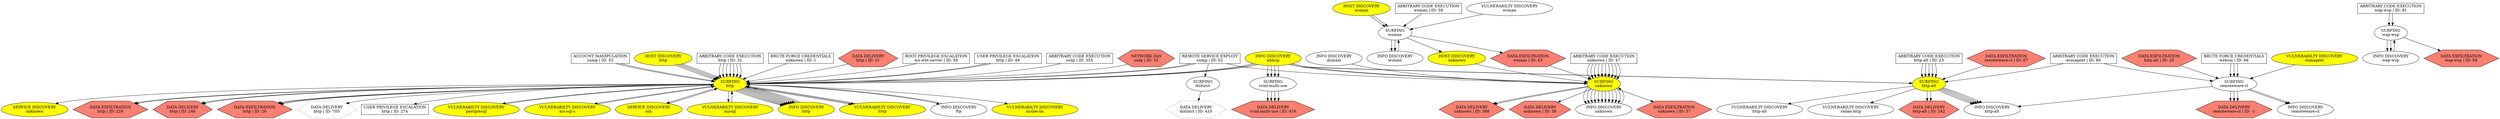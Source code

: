 digraph "" {
	"SURFING
http"	[fillcolor=yellow,
		shape=oval,
		style=filled,
		tooltip="\"ET WEB_SERVER WEB-PHP phpinfo access\""];
	"VULNERABILTY DISCOVERY
postgresql"	[fillcolor=yellow,
		shape=oval,
		style=filled,
		tooltip="\"ET POLICY Suspicious inbound to PostgreSQL port 5432\""];
	"SURFING
http" -> "VULNERABILTY DISCOVERY
postgresql"	[key=0,
		data="{'color': 'darkgreen', 'label': '<font color=\"darkgreen\"> start_next: 04/11/17, 13:44:40<br/>gap: 392sec<br/>end_prev: 04/11/17, \
13:38:08</font><br/><font color=\"darkgreen\"><b>Attacker: 10.0.254.31</b></font>'}"];
	"VULNERABILTY DISCOVERY
ms-sql-s"	[fillcolor=yellow,
		shape=oval,
		style=filled,
		tooltip="\"ET POLICY Suspicious inbound to MSSQL port 1433
ET POLICY Suspicious inbound to mySQL port 3306
ET POLICY Suspicious inbound to \
Oracle SQL port 1521
ET POLICY Suspicious inbound to mSQL port 4333\""];
	"SURFING
http" -> "VULNERABILTY DISCOVERY
ms-sql-s"	[key=0,
		data="{'color': 'purple', 'fontcolor': '\"tomato\"', 'label': '<font color=\"purple\"> start_next: 04/11/17, 13:32:02<br/>gap: -3sec<br/>end_\
prev: 04/11/17, 13:32:05</font><br/><font color=\"purple\"><b>Attacker: 10.0.254.30</b></font>'}"];
	"SERVICE DISCOVERY
ssh"	[fillcolor=yellow,
		shape=oval,
		style=filled,
		tooltip="\"ET SCAN Potential SSH Scan
ET SCAN Potential VNC Scan 5900-5920\""];
	"SURFING
http" -> "SERVICE DISCOVERY
ssh"	[key=0,
		data="{'color': 'blue', 'fontcolor': '\"blue\"', 'label': '\"start_next: 04/11/17, 17:59:27\ngap: 5257sec\nend_prev: 04/11/17, 16:31:49\"'}"];
	"VULNERABILTY DISCOVERY
mysql"	[fillcolor=yellow,
		shape=oval,
		style=filled,
		tooltip="\"ET POLICY Suspicious inbound to MSSQL port 1433
ET POLICY Suspicious inbound to mySQL port 3306
ET POLICY Suspicious inbound to \
Oracle SQL port 1521
ET POLICY Suspicious inbound to PostgreSQL port 5432\""];
	"SURFING
http" -> "VULNERABILTY DISCOVERY
mysql"	[key=0,
		data="{'color': 'purple', 'label': '<font color=\"purple\"> start_next: 04/11/17, 20:08:40<br/>gap: 15318sec<br/>end_prev: 04/11/17, 15:\
53:22</font><br/><font color=\"purple\"><b>Attacker: 10.0.254.30</b></font>'}"];
	"INFO DISCOVERY
http"	[fillcolor=yellow,
		shape=oval,
		style=filled,
		tooltip="\"GPL WEB_SERVER mod_gzip_status access\""];
	"SURFING
http" -> "INFO DISCOVERY
http"	[key=0,
		data="{'color': 'blue', 'fontcolor': '\"blue\"', 'label': '\"start_next: 04/11/17, 22:19:00\ngap: -5sec\nend_prev: 04/11/17, 22:19:05\"'}"];
	"SURFING
http" -> "INFO DISCOVERY
http"	[key=1,
		data="{'color': 'purple', 'fontcolor': '\"purple\"', 'label': '\"start_next: 04/11/17, 13:31:59\ngap: -5sec\nend_prev: 04/11/17, 13:32:04\"'}"];
	"SURFING
http" -> "INFO DISCOVERY
http"	[key=2,
		data="{'color': 'purple', 'fontcolor': '\"purple\"', 'label': '\"start_next: 04/11/17, 15:49:54\ngap: -5sec\nend_prev: 04/11/17, 15:50:00\"'}"];
	"SURFING
http" -> "INFO DISCOVERY
http"	[key=3,
		data="{'color': 'purple', 'fontcolor': '\"purple\"', 'label': '\"start_next: 04/11/17, 18:10:08\ngap: -1sec\nend_prev: 04/11/17, 18:10:09\"'}"];
	"SURFING
http" -> "INFO DISCOVERY
http"	[key=4,
		data="{'color': 'purple', 'fontcolor': '\"purple\"', 'label': '\"start_next: 04/11/17, 13:22:53\ngap: -184sec\nend_prev: 04/11/17, 13:25:\
57\"'}"];
	"SURFING
http" -> "INFO DISCOVERY
http"	[key=5,
		data="{'color': 'brown', 'fontcolor': '\"brown\"', 'label': '\"start_next: 04/11/17, 14:16:09\ngap: -5sec\nend_prev: 04/11/17, 14:16:14\"'}"];
	"SURFING
http" -> "INFO DISCOVERY
http"	[key=6,
		data="{'color': 'brown', 'fontcolor': '\"brown\"', 'label': '\"start_next: 04/11/17, 14:17:32\ngap: -85sec\nend_prev: 04/11/17, 14:18:57\"'}"];
	"SURFING
http" -> "INFO DISCOVERY
http"	[key=7,
		data="{'color': 'tomato', 'label': '<font color=\"tomato\"> start_next: 04/11/17, 16:07:26<br/>gap: -5sec<br/>end_prev: 04/11/17, 16:07:\
31</font><br/><font color=\"tomato\"><b>Attacker: 10.0.254.33</b></font>'}"];
	"VULNERABILTY DISCOVERY
http"	[fillcolor=yellow,
		shape=oval,
		style=filled,
		tooltip="\"ET SCAN Nikto Web App Scan in Progress\""];
	"SURFING
http" -> "VULNERABILTY DISCOVERY
http"	[key=0,
		data="{'color': 'darkgreen', 'fontcolor': '\"darkgreen\"', 'label': '\"start_next: 04/11/17, 19:27:12\ngap: 363sec\nend_prev: 04/11/17, 19:\
21:09\"'}"];
	"SURFING
http" -> "VULNERABILTY DISCOVERY
http"	[key=1,
		data="{'color': 'tomato', 'fontcolor': '\"tomato\"', 'label': '\"start_next: 04/11/17, 13:42:36\ngap: -262sec\nend_prev: 04/11/17, 13:46:\
58\"'}"];
	"INFO DISCOVERY
ftp"	[shape=oval,
		tooltip="\"GPL FTP CWD Root directory transversal attempt
GPL FTP PORT bounce attempt
GPL FTP CWD ~ attempt
GPL FTP CWD ~root attempt
GPL \
FTP SITE EXEC attempt
GPL FTP CWD .... attempt
GPL FTP LIST directory traversal attempt
GPL RPC xdmcp info query
GPL FTP CWD ...
\
GPL FTP .forward\""];
	"SURFING
http" -> "INFO DISCOVERY
ftp"	[key=0,
		data="{'color': 'turquoise', 'fontcolor': '\"turquoise\"', 'label': '\"start_next: 04/11/17, 17:10:17\ngap: 147sec\nend_prev: 04/11/17, 17:\
07:49\"'}"];
	"VULNERABILTY DISCOVERY
ncube-lm"	[fillcolor=yellow,
		shape=oval,
		style=filled,
		tooltip="\"ET POLICY Suspicious inbound to mySQL port 3306
ET POLICY Suspicious inbound to mSQL port 4333
ET POLICY Suspicious inbound to \
MSSQL port 1433
ET POLICY Suspicious inbound to Oracle SQL port 1521
ET SCAN Nessus User Agent
ET POLICY Suspicious inbound to PostgreSQL \
port 5432\""];
	"SURFING
http" -> "VULNERABILTY DISCOVERY
ncube-lm"	[key=0,
		data="{'color': 'purple', 'fontcolor': '\"purple\"', 'label': '\"start_next: 04/11/17, 17:32:40\ngap: 5963sec\nend_prev: 04/11/17, 15:53:\
16\"'}"];
	"SERVICE DISCOVERY
unknown"	[fillcolor=yellow,
		shape=oval,
		style=filled,
		tooltip="\"ET SCAN Potential VNC Scan 5800-5820\""];
	"SURFING
http" -> "SERVICE DISCOVERY
unknown"	[key=0,
		data="{'color': 'blue', 'fontcolor': '\"blue\"', 'label': '\"start_next: 04/11/17, 14:48:03\ngap: -389sec\nend_prev: 04/11/17, 14:54:32\"'}"];
	"DATA EXFILTRATION
http | ID: 228"	[fillcolor=salmon,
		shape=hexagon,
		style=filled,
		tooltip="\"ET WEB_SPECIFIC_APPS PHP-CGI query string parameter vulnerability\""];
	"SURFING
http" -> "DATA EXFILTRATION
http | ID: 228"	[key=0,
		data="{'color': 'blue', 'fontcolor': '\"blue\"', 'label': '\"start_next: 04/11/17, 19:00:40\ngap: 5sec\nend_prev: 04/11/17, 19:00:35\"'}"];
	"SURFING
http" -> "DATA EXFILTRATION
http | ID: 228"	[key=1,
		data="{'color': 'blue', 'fontcolor': '\"blue\"', 'label': '\"start_next: 04/11/17, 16:31:43\ngap: 5sec\nend_prev: 04/11/17, 16:31:39\"'}"];
	"DATA DELIVERY
http | ID: 246"	[fillcolor=salmon,
		shape=hexagon,
		style=filled,
		tooltip="\"GPL WEB_SERVER perl post attempt\""];
	"SURFING
http" -> "DATA DELIVERY
http | ID: 246"	[key=0,
		data="{'color': 'blue', 'fontcolor': '\"blue\"', 'label': '\"start_next: 04/11/17, 18:02:59\ngap: 1sec\nend_prev: 04/11/17, 18:02:57\"'}"];
	"SURFING
http" -> "DATA DELIVERY
http | ID: 246"	[key=1,
		data="{'color': 'blue', 'fontcolor': '\"blue\"', 'label': '\"start_next: 04/11/17, 16:33:39\ngap: 0sec\nend_prev: 04/11/17, 16:33:38\"'}"];
	"DATA EXFILTRATION
http | ID: 26"	[fillcolor=salmon,
		shape=hexagon,
		style=filled,
		tooltip="\"ET WEB_SPECIFIC_APPS PHP-CGI query string parameter vulnerability\""];
	"SURFING
http" -> "DATA EXFILTRATION
http | ID: 26"	[key=0,
		data="{'color': 'purple', 'fontcolor': '\"purple\"', 'label': '\"start_next: 04/11/17, 15:49:56\ngap: -5sec\nend_prev: 04/11/17, 15:50:01\"'}"];
	"SURFING
http" -> "DATA EXFILTRATION
http | ID: 26"	[key=1,
		data="{'color': 'tomato', 'fontcolor': '\"tomato\"', 'label': '\"start_next: 04/11/17, 16:07:27\ngap: -4sec\nend_prev: 04/11/17, 16:07:31\"'}"];
	"SURFING
http" -> "DATA EXFILTRATION
http | ID: 26"	[key=2,
		data="{'color': 'turquoise', 'fontcolor': '\"turquoise\"', 'label': '\"start_next: 04/11/17, 12:56:12\ngap: 0sec\nend_prev: 04/11/17, 12:\
56:12\"'}"];
	"DATA DELIVERY
http | ID: 705"	[fillcolor=salmon,
		shape=hexagon,
		style=dotted,
		tooltip="\"ET WEB_SERVER PHP tags in HTTP POST
ET WEB_SERVER PHP Possible php Remote File Inclusion Attempt
ET WEB_SERVER PHP Possible https \
Local File Inclusion Attempt
GPL WEB_SERVER perl post attempt\""];
	"SURFING
http" -> "DATA DELIVERY
http | ID: 705"	[key=0,
		data="{'color': 'blue', 'fontcolor': '\"blue\"', 'label': '\"start_next: 04/11/17, 18:04:49\ngap: 1sec\nend_prev: 04/11/17, 18:04:48\"'}"];
	"USER PRIVILEGE ESCALATION
http | ID: 274"	[shape=box,
		tooltip="\"ET POLICY Outgoing Basic Auth Base64 HTTP Password detected unencrypted
ET POLICY Incoming Basic Auth Base64 HTTP Password detected \
unencrypted\""];
	"SURFING
http" -> "USER PRIVILEGE ESCALATION
http | ID: 274"	[key=0,
		data="{'color': 'darkgreen', 'fontcolor': '\"darkgreen\"', 'label': '\"start_next: 04/11/17, 22:10:23\ngap: -52sec\nend_prev: 04/11/17, 22:\
11:15\"'}"];
	"SURFING
wsman"	[shape=oval,
		tooltip="\"ET WEB_SERVER WEB-PHP phpinfo access\""];
	"INFO DISCOVERY
wsman"	[shape=oval,
		tooltip="\"GPL WEB_SERVER globals.pl access\""];
	"SURFING
wsman" -> "INFO DISCOVERY
wsman"	[key=0,
		data="{'color': 'purple', 'fontcolor': '\"purple\"', 'label': '\"start_next: 04/11/17, 14:07:10\ngap: -9sec\nend_prev: 04/11/17, 14:07:20\"'}"];
	"SURFING
wsman" -> "INFO DISCOVERY
wsman"	[key=1,
		data="{'color': 'purple', 'fontcolor': '\"purple\"', 'label': '\"start_next: 04/11/17, 17:57:47\ngap: -9sec\nend_prev: 04/11/17, 17:57:56\"'}"];
	"HOST DISCOVERY
unknown"	[fillcolor=yellow,
		shape=oval,
		style=filled,
		tooltip="\"ET SCAN Possible Nmap User-Agent Observed
ET SCAN Nmap Scripting Engine User-Agent Detected (Nmap Scripting Engine)\""];
	"SURFING
wsman" -> "HOST DISCOVERY
unknown"	[key=0,
		data="{'color': 'blue', 'fontcolor': '\"blue\"', 'label': '\"start_next: 04/11/17, 16:52:22\ngap: 920sec\nend_prev: 04/11/17, 16:37:02\"'}"];
	"DATA EXFILTRATION
wsman | ID: 63"	[fillcolor=salmon,
		shape=hexagon,
		style=filled,
		tooltip="\"ET WEB_SPECIFIC_APPS PHP-CGI query string parameter vulnerability\""];
	"SURFING
wsman" -> "DATA EXFILTRATION
wsman | ID: 63"	[key=0,
		data="{'color': 'purple', 'fontcolor': '\"purple\"', 'label': '\"start_next: 04/11/17, 14:07:15\ngap: -9sec\nend_prev: 04/11/17, 14:07:24\"'}"];
	"SURFING
unknown"	[fillcolor=yellow,
		shape=oval,
		style=filled,
		tooltip="\"ET WEB_SERVER WEB-PHP phpinfo access\""];
	"INFO DISCOVERY
unknown"	[shape=oval,
		tooltip="\"GPL WEB_SERVER globals.pl access
GPL WEB_SERVER mod_gzip_status access\""];
	"SURFING
unknown" -> "INFO DISCOVERY
unknown"	[key=0,
		data="{'color': 'blue', 'fontcolor': '\"blue\"', 'label': '\"start_next: 04/11/17, 15:48:50\ngap: -6sec\nend_prev: 04/11/17, 15:48:56\"'}"];
	"SURFING
unknown" -> "INFO DISCOVERY
unknown"	[key=1,
		data="{'color': 'purple', 'fontcolor': '\"purple\"', 'label': '\"start_next: 04/11/17, 13:35:59\ngap: -6sec\nend_prev: 04/11/17, 13:36:05\"'}"];
	"SURFING
unknown" -> "INFO DISCOVERY
unknown"	[key=2,
		data="{'color': 'purple', 'fontcolor': '\"purple\"', 'label': '\"start_next: 04/11/17, 15:57:25\ngap: -6sec\nend_prev: 04/11/17, 15:57:30\"'}"];
	"SURFING
unknown" -> "INFO DISCOVERY
unknown"	[key=3,
		data="{'color': 'purple', 'fontcolor': '\"purple\"', 'label': '\"start_next: 04/11/17, 18:14:43\ngap: -5sec\nend_prev: 04/11/17, 18:14:48\"'}"];
	"SURFING
unknown" -> "INFO DISCOVERY
unknown"	[key=4,
		data="{'color': 'purple', 'fontcolor': '\"purple\"', 'label': '\"start_next: 04/11/17, 20:49:07\ngap: -6sec\nend_prev: 04/11/17, 20:49:12\"'}"];
	"SURFING
unknown" -> "INFO DISCOVERY
unknown"	[key=5,
		data="{'color': 'purple', 'fontcolor': '\"purple\"', 'label': '\"start_next: 04/11/17, 20:41:53\ngap: -6sec\nend_prev: 04/11/17, 20:41:58\"'}"];
	"SURFING
unknown" -> "INFO DISCOVERY
unknown"	[key=6,
		data="{'color': 'brown', 'fontcolor': '\"brown\"', 'label': '\"start_next: 04/11/17, 14:18:06\ngap: -5sec\nend_prev: 04/11/17, 14:18:11\"'}"];
	"SURFING
unknown" -> "INFO DISCOVERY
unknown"	[key=7,
		data="{'color': 'brown', 'label': '<font color=\"brown\"> start_next: 04/11/17, 17:47:20<br/>gap: -5sec<br/>end_prev: 04/11/17, 17:47:25</\
font><br/><font color=\"brown\"><b>Attacker: 10.0.254.30</b></font>'}"];
	"SURFING
unknown" -> "INFO DISCOVERY
unknown"	[key=8,
		data="{'color': 'brown', 'fontcolor': '\"brown\"', 'label': '\"start_next: 04/11/17, 14:26:37\ngap: -5sec\nend_prev: 04/11/17, 14:26:43\"'}"];
	"SURFING
unknown" -> "INFO DISCOVERY
unknown"	[key=9,
		data="{'color': 'brown', 'fontcolor': '\"brown\"', 'label': '\"start_next: 04/11/17, 14:53:43\ngap: -5sec\nend_prev: 04/11/17, 14:53:48\"'}"];
	"SURFING
unknown" -> "INFO DISCOVERY
unknown"	[key=10,
		data="{'color': 'tomato', 'fontcolor': '\"tomato\"', 'label': '\"start_next: 04/11/17, 17:01:49\ngap: -5sec\nend_prev: 04/11/17, 17:01:54\"'}"];
	"DATA EXFILTRATION
unknown | ID: 57"	[fillcolor=salmon,
		shape=hexagon,
		style=filled,
		tooltip="\"ET WEB_SPECIFIC_APPS PHP-CGI query string parameter vulnerability\""];
	"SURFING
unknown" -> "DATA EXFILTRATION
unknown | ID: 57"	[key=0,
		data="{'color': 'purple', 'fontcolor': '\"purple\"', 'label': '\"start_next: 04/11/17, 14:15:53\ngap: -8sec\nend_prev: 04/11/17, 14:16:01\"'}"];
	"DATA DELIVERY
unknown | ID: 388"	[fillcolor=salmon,
		shape=hexagon,
		style=filled,
		tooltip="\"ET WEB_SERVER PHP Possible php Remote File Inclusion Attempt
ET WEB_SERVER PHP tags in HTTP POST
GPL WEB_SERVER perl post attempt\""];
	"SURFING
unknown" -> "DATA DELIVERY
unknown | ID: 388"	[key=0,
		data="{'color': 'blue', 'fontcolor': '\"blue\"', 'label': '\"start_next: 04/11/17, 18:04:53\ngap: 1sec\nend_prev: 04/11/17, 18:04:51\"'}"];
	"SURFING
unknown" -> "DATA DELIVERY
unknown | ID: 388"	[key=1,
		data="{'color': 'blue', 'fontcolor': '\"blue\"', 'label': '\"start_next: 04/11/17, 19:00:33\ngap: 1sec\nend_prev: 04/11/17, 19:00:32\"'}"];
	"DATA DELIVERY
unknown | ID: 56"	[fillcolor=salmon,
		shape=hexagon,
		style=filled,
		tooltip="\"ET WEB_SERVER PHP Possible php Remote File Inclusion Attempt
ET WEB_SERVER PHP tags in HTTP POST
GPL WEB_SERVER perl post attempt\""];
	"SURFING
unknown" -> "DATA DELIVERY
unknown | ID: 56"	[key=0,
		data="{'color': 'blue', 'fontcolor': '\"blue\"', 'label': '\"start_next: 04/11/17, 14:10:09\ngap: 1sec\nend_prev: 04/11/17, 14:10:08\"'}"];
	"SURFING
http-alt"	[fillcolor=yellow,
		shape=oval,
		style=filled,
		tooltip="\"ET WEB_SERVER WEB-PHP phpinfo access\""];
	"INFO DISCOVERY
http-alt"	[shape=oval,
		tooltip="\"GPL WEB_SERVER globals.pl access\""];
	"SURFING
http-alt" -> "INFO DISCOVERY
http-alt"	[key=0,
		data="{'color': 'maroon', 'fontcolor': '\"maroon\"', 'label': '\"start_next: 04/11/17, 18:02:31\ngap: -258sec\nend_prev: 04/11/17, 18:06:\
49\"'}"];
	"SURFING
http-alt" -> "INFO DISCOVERY
http-alt"	[key=1,
		data="{'color': 'blue', 'fontcolor': '\"blue\"', 'label': '\"start_next: 04/11/17, 20:16:10\ngap: -272sec\nend_prev: 04/11/17, 20:20:42\"'}"];
	"SURFING
http-alt" -> "INFO DISCOVERY
http-alt"	[key=2,
		data="{'color': 'brown', 'fontcolor': '\"brown\"', 'label': '\"start_next: 04/11/17, 14:18:36\ngap: -5sec\nend_prev: 04/11/17, 14:18:41\"'}"];
	"SURFING
http-alt" -> "INFO DISCOVERY
http-alt"	[key=3,
		data="{'color': 'brown', 'fontcolor': '\"brown\"', 'label': '\"start_next: 04/11/17, 14:08:05\ngap: -5sec\nend_prev: 04/11/17, 14:08:10\"'}"];
	"SURFING
http-alt" -> "INFO DISCOVERY
http-alt"	[key=4,
		data="{'color': 'tomato', 'fontcolor': '\"tomato\"', 'label': '\"start_next: 04/11/17, 16:11:48\ngap: -5sec\nend_prev: 04/11/17, 16:11:53\"'}"];
	"VULNERABILTY DISCOVERY
http-alt"	[shape=oval,
		tooltip="\"ET SCAN Nikto Web App Scan in Progress\""];
	"SURFING
http-alt" -> "VULNERABILTY DISCOVERY
http-alt"	[key=0,
		data="{'color': 'maroon', 'label': '<font color=\"maroon\"> start_next: 04/11/17, 18:02:27<br/>gap: 6908sec<br/>end_prev: 04/11/17, 16:07:\
19</font><br/><font color=\"maroon\"><b>Attacker: 10.0.254.30</b></font>'}"];
	"VULNERABILTY DISCOVERY
radan-http"	[shape=oval,
		tooltip="\"ET SCAN Nikto Web App Scan in Progress\""];
	"SURFING
http-alt" -> "VULNERABILTY DISCOVERY
radan-http"	[key=0,
		data="{'color': 'purple', 'fontcolor': '\"purple\"', 'label': '\"start_next: 04/11/17, 14:08:04\ngap: -18sec\nend_prev: 04/11/17, 14:08:21\"'}"];
	"DATA DELIVERY
http-alt | ID: 242"	[fillcolor=salmon,
		shape=hexagon,
		style=filled,
		tooltip="\"ET WEB_SERVER PHP Possible php Remote File Inclusion Attempt
ET WEB_SERVER PHP tags in HTTP POST
GPL WEB_SERVER perl post attempt\""];
	"SURFING
http-alt" -> "DATA DELIVERY
http-alt | ID: 242"	[key=0,
		data="{'color': 'blue', 'fontcolor': '\"blue\"', 'label': '\"start_next: 04/11/17, 14:10:40\ngap: 1sec\nend_prev: 04/11/17, 14:10:39\"'}"];
	"SURFING
http-alt" -> "DATA DELIVERY
http-alt | ID: 242"	[key=1,
		data="{'color': 'blue', 'fontcolor': '\"blue\"', 'label': '\"start_next: 04/11/17, 19:00:16\ngap: 0sec\nend_prev: 04/11/17, 19:00:15\"'}"];
	"SURFING
vrml-multi-use"	[shape=oval,
		tooltip="\"ET WEB_SERVER WEB-PHP phpinfo access\""];
	"DATA DELIVERY
vrml-multi-use | ID: 416"	[fillcolor=salmon,
		shape=hexagon,
		style=filled,
		tooltip="\"ET WEB_SERVER PHP Possible php Remote File Inclusion Attempt
ET WEB_SERVER PHP tags in HTTP POST
GPL WEB_SERVER perl post attempt\""];
	"SURFING
vrml-multi-use" -> "DATA DELIVERY
vrml-multi-use | ID: 416"	[key=0,
		data="{'color': 'blue', 'fontcolor': '\"blue\"', 'label': '\"start_next: 04/11/17, 14:11:33\ngap: 1sec\nend_prev: 04/11/17, 14:11:32\"'}"];
	"SURFING
vrml-multi-use" -> "DATA DELIVERY
vrml-multi-use | ID: 416"	[key=1,
		data="{'color': 'blue', 'fontcolor': '\"blue\"', 'label': '\"start_next: 04/11/17, 16:34:46\ngap: 3sec\nend_prev: 04/11/17, 16:34:43\"'}"];
	"SURFING
vrml-multi-use" -> "DATA DELIVERY
vrml-multi-use | ID: 416"	[key=2,
		data="{'color': 'blue', 'fontcolor': '\"blue\"', 'label': '\"start_next: 04/11/17, 18:07:08\ngap: 1sec\nend_prev: 04/11/17, 18:07:07\"'}"];
	"SURFING
vrml-multi-use" -> "DATA DELIVERY
vrml-multi-use | ID: 416"	[key=3,
		data="{'color': 'blue', 'fontcolor': '\"blue\"', 'label': '\"start_next: 04/11/17, 19:01:20\ngap: 1sec\nend_prev: 04/11/17, 19:01:18\"'}"];
	"SURFING
distinct"	[shape=oval,
		tooltip="\"ET WEB_SERVER WEB-PHP phpinfo access\""];
	"DATA DELIVERY
distinct | ID: 410"	[fillcolor=salmon,
		shape=hexagon,
		style=dotted,
		tooltip="\"ET WEB_SERVER PHP Possible php Remote File Inclusion Attempt
ET WEB_SERVER PHP tags in HTTP POST
GPL WEB_SERVER perl post attempt\""];
	"SURFING
distinct" -> "DATA DELIVERY
distinct | ID: 410"	[key=0,
		data="{'color': 'blue', 'fontcolor': '\"blue\"', 'label': '\"start_next: 04/11/17, 16:33:26\ngap: 2sec\nend_prev: 04/11/17, 16:33:24\"'}"];
	"SURFING
wap-wsp"	[shape=oval,
		tooltip="\"ET WEB_SERVER WEB-PHP phpinfo access\""];
	"INFO DISCOVERY
wap-wsp"	[shape=oval,
		tooltip="\"GPL WEB_SERVER globals.pl access\""];
	"SURFING
wap-wsp" -> "INFO DISCOVERY
wap-wsp"	[key=0,
		data="{'color': 'purple', 'fontcolor': '\"purple\"', 'label': '\"start_next: 04/11/17, 17:47:27\ngap: -1sec\nend_prev: 04/11/17, 17:47:29\"'}"];
	"SURFING
wap-wsp" -> "INFO DISCOVERY
wap-wsp"	[key=1,
		data="{'color': 'purple', 'fontcolor': '\"purple\"', 'label': '\"start_next: 04/11/17, 20:48:47\ngap: -1sec\nend_prev: 04/11/17, 20:48:48\"'}"];
	"DATA EXFILTRATION
wap-wsp | ID: 68"	[fillcolor=salmon,
		shape=hexagon,
		style=filled,
		tooltip="\"ET WEB_SPECIFIC_APPS PHP-CGI query string parameter vulnerability\""];
	"SURFING
wap-wsp" -> "DATA EXFILTRATION
wap-wsp | ID: 68"	[key=0,
		data="{'color': 'purple', 'fontcolor': '\"purple\"', 'label': '\"start_next: 04/11/17, 14:07:51\ngap: 0sec\nend_prev: 04/11/17, 14:07:51\"'}"];
	"SURFING
remoteware-cl"	[shape=oval,
		tooltip="\"ET WEB_SERVER WEB-PHP phpinfo access\""];
	"SURFING
remoteware-cl" -> "INFO DISCOVERY
http-alt"	[key=0,
		data="{'color': 'purple', 'fontcolor': '\"purple\"', 'label': '\"start_next: 04/11/17, 16:48:32\ngap: -171sec\nend_prev: 04/11/17, 16:51:\
24\"'}"];
	"DATA DELIVERY
remoteware-cl | ID: -1"	[fillcolor=salmon,
		shape=hexagon,
		style=filled,
		tooltip="\"ET WEB_SERVER PHP Possible php Remote File Inclusion Attempt
ET WEB_SERVER PHP tags in HTTP POST
GPL WEB_SERVER perl post attempt\""];
	"SURFING
remoteware-cl" -> "DATA DELIVERY
remoteware-cl | ID: -1"	[key=0,
		data="{'color': 'blue', 'fontcolor': '\"blue\"', 'label': '\"start_next: 04/11/17, 14:14:48\ngap: 7sec\nend_prev: 04/11/17, 14:14:41\"'}"];
	"SURFING
remoteware-cl" -> "DATA DELIVERY
remoteware-cl | ID: -1"	[key=1,
		data="{'color': 'blue', 'fontcolor': '\"blue\"', 'label': '\"start_next: 04/11/17, 16:43:31\ngap: 7sec\nend_prev: 04/11/17, 16:43:24\"'}"];
	"SURFING
remoteware-cl" -> "DATA DELIVERY
remoteware-cl | ID: -1"	[key=2,
		data="{'color': 'blue', 'fontcolor': '\"blue\"', 'label': '\"start_next: 04/11/17, 18:14:36\ngap: 7sec\nend_prev: 04/11/17, 18:14:29\"'}"];
	"INFO DISCOVERY
remoteware-cl"	[shape=oval,
		tooltip="\"GPL WEB_SERVER globals.pl access
GPL WEB_SERVER mod_gzip_status access\""];
	"SURFING
remoteware-cl" -> "INFO DISCOVERY
remoteware-cl"	[key=0,
		data="{'color': 'purple', 'fontcolor': '\"purple\"', 'label': '\"start_next: 04/11/17, 17:47:53\ngap: -26sec\nend_prev: 04/11/17, 17:48:19\"'}"];
	"SURFING
remoteware-cl" -> "INFO DISCOVERY
remoteware-cl"	[key=1,
		data="{'color': 'purple', 'fontcolor': '\"purple\"', 'label': '\"start_next: 04/11/17, 20:48:18\ngap: -48sec\nend_prev: 04/11/17, 20:49:07\"'}"];
	"VULNERABILTY DISCOVERY
postgresql" -> "SURFING
http"	[key=0,
		data="{'color': 'purple', 'fontcolor': '\"purple\"', 'label': '\"start_next: 04/11/17, 15:53:13\ngap: 1sec\nend_prev: 04/11/17, 15:53:12\"'}"];
	"VULNERABILTY DISCOVERY
ms-sql-s" -> "SURFING
http"	[key=0,
		data="{'color': 'darkgreen', 'fontcolor': '\"darkgreen\"', 'label': '\"start_next: 04/11/17, 19:21:03\ngap: 3629sec\nend_prev: 04/11/17, \
18:20:34\"'}"];
	"INFO DISCOVERY
xdmcp"	[fillcolor=yellow,
		shape=oval,
		style=filled,
		tooltip="\"GPL RPC xdmcp info query\""];
	"INFO DISCOVERY
xdmcp" -> "SURFING
http"	[key=0,
		data="{'color': 'blue', 'label': '<font color=\"blue\"> start_next: 04/11/17, 16:31:49<br/>gap: 2sec<br/>end_prev: 04/11/17, 16:31:48</font><\
br/><font color=\"blue\"><b>Attacker: 10.0.254.31</b></font>'}"];
	"INFO DISCOVERY
xdmcp" -> "SURFING
http"	[key=1,
		data="{'color': 'blue', 'fontcolor': '\"blue\"', 'label': '\"start_next: 04/11/17, 18:02:57\ngap: 4sec\nend_prev: 04/11/17, 18:02:53\"'}"];
	"INFO DISCOVERY
xdmcp" -> "SURFING
http"	[key=2,
		data="{'color': 'blue', 'fontcolor': '\"blue\"', 'label': '\"start_next: 04/11/17, 19:00:35\ngap: 1sec\nend_prev: 04/11/17, 19:00:33\"'}"];
	"INFO DISCOVERY
xdmcp" -> "SURFING
unknown"	[key=0,
		data="{'color': 'blue', 'label': '<font color=\"blue\"> start_next: 04/11/17, 14:10:08<br/>gap: 1sec<br/>end_prev: 04/11/17, 14:10:07</font><\
br/><font color=\"blue\"><b>Attacker: 10.0.254.31</b></font>'}"];
	"INFO DISCOVERY
xdmcp" -> "SURFING
unknown"	[key=1,
		data="{'color': 'blue', 'fontcolor': '\"blue\"', 'label': '\"start_next: 04/11/17, 19:00:32\ngap: 54sec\nend_prev: 04/11/17, 18:59:38\"'}"];
	"INFO DISCOVERY
xdmcp" -> "SURFING
http-alt"	[key=0,
		data="{'color': 'blue', 'fontcolor': '\"blue\"', 'label': '\"start_next: 04/11/17, 14:10:39\ngap: 2sec\nend_prev: 04/11/17, 14:10:38\"'}"];
	"INFO DISCOVERY
xdmcp" -> "SURFING
http-alt"	[key=1,
		data="{'color': 'blue', 'fontcolor': '\"blue\"', 'label': '\"start_next: 04/11/17, 19:00:15\ngap: 2sec\nend_prev: 04/11/17, 19:00:13\"'}"];
	"INFO DISCOVERY
xdmcp" -> "SURFING
vrml-multi-use"	[key=0,
		data="{'color': 'blue', 'fontcolor': '\"blue\"', 'label': '<font color=\"blue\"> start_next: 04/11/17, 14:11:32<br/>gap: 2sec<br/>end_prev: \
04/11/17, 14:11:30</font><br/><font color=\"blue\"><b>Attacker: 10.0.254.31</b></font>'}"];
	"INFO DISCOVERY
xdmcp" -> "SURFING
vrml-multi-use"	[key=1,
		data="{'color': 'blue', 'fontcolor': '\"blue\"', 'label': '\"start_next: 04/11/17, 16:34:42\ngap: 2sec\nend_prev: 04/11/17, 16:34:40\"'}"];
	"INFO DISCOVERY
xdmcp" -> "SURFING
vrml-multi-use"	[key=2,
		data="{'color': 'blue', 'fontcolor': '\"blue\"', 'label': '\"start_next: 04/11/17, 18:07:07\ngap: 2sec\nend_prev: 04/11/17, 18:07:05\"'}"];
	"INFO DISCOVERY
xdmcp" -> "SURFING
vrml-multi-use"	[key=3,
		data="{'color': 'blue', 'fontcolor': '\"blue\"', 'label': '\"start_next: 04/11/17, 19:01:18\ngap: 2sec\nend_prev: 04/11/17, 19:01:16\"'}"];
	"ARBITRARY CODE EXECUTION
ssdp | ID: 355"	[shape=box,
		tooltip="\"GPL MISC UPnP malformed advertisement\""];
	"ARBITRARY CODE EXECUTION
ssdp | ID: 355" -> "SURFING
http"	[key=0,
		data="{'color': 'blue', 'fontcolor': '\"blue\"', 'label': '\"start_next: 04/11/17, 14:04:47\ngap: 99sec\nend_prev: 04/11/17, 14:03:08\"'}"];
	"SERVICE DISCOVERY
ssh" -> "SURFING
http"	[key=0,
		data="{'color': 'blue', 'fontcolor': '\"blue\"', 'label': '\"start_next: 04/11/17, 14:10:34\ngap: 253sec\nend_prev: 04/11/17, 14:06:20\"'}"];
	"REMOTE SERVICE EXPLOIT
snmp | ID: 52"	[shape=box,
		tooltip="\"ET SNMP Samsung Printer SNMP Hardcode RW Community String\""];
	"REMOTE SERVICE EXPLOIT
snmp | ID: 52" -> "SURFING
http"	[key=0,
		data="{'color': 'blue', 'fontcolor': '\"blue\"', 'label': '\"start_next: 04/11/17, 16:33:38\ngap: 86sec\nend_prev: 04/11/17, 16:32:12\"'}"];
	"REMOTE SERVICE EXPLOIT
snmp | ID: 52" -> "SURFING
http"	[key=1,
		data="{'color': 'blue', 'fontcolor': '\"blue\"', 'label': '\"start_next: 04/11/17, 16:34:38\ngap: 133sec\nend_prev: 04/11/17, 16:32:25\"'}"];
	"REMOTE SERVICE EXPLOIT
snmp | ID: 52" -> "SURFING
unknown"	[key=0,
		data="{'color': 'blue', 'fontcolor': '\"blue\"', 'label': '\"start_next: 04/11/17, 14:04:16\ngap: 130sec\nend_prev: 04/11/17, 14:02:06\"'}"];
	"REMOTE SERVICE EXPLOIT
snmp | ID: 52" -> "SURFING
distinct"	[key=0,
		data="{'color': 'blue', 'fontcolor': '\"blue\"', 'label': '\"start_next: 04/11/17, 16:33:21\ngap: 86sec\nend_prev: 04/11/17, 16:31:55\"'}"];
	"VULNERABILTY DISCOVERY
mysql" -> "SURFING
http"	[key=0,
		data="{'color': 'purple', 'fontcolor': '\"purple\"', 'label': '\"start_next: 04/11/17, 13:40:11\ngap: 12sec\nend_prev: 04/11/17, 13:39:59\"'}"];
	"NETWORK DoS
ssdp | ID: 55"	[fillcolor=salmon,
		shape=hexagon,
		style=filled,
		tooltip="\"ET DOS Possible SSDP Amplification Scan in Progress\""];
	"NETWORK DoS
ssdp | ID: 55" -> "SURFING
http"	[key=0,
		data="{'color': 'blue', 'fontcolor': '\"blue\"', 'label': '\"start_next: 04/11/17, 16:33:10\ngap: 134sec\nend_prev: 04/11/17, 16:30:56\"'}"];
	"ACCOUNT MANIPULATION
snmp | ID: 53"	[shape=box,
		tooltip="\"GPL SNMP private access udp
GPL SNMP public access udp\""];
	"ACCOUNT MANIPULATION
snmp | ID: 53" -> "SURFING
http"	[key=0,
		data="{'color': 'blue', 'fontcolor': '\"blue\"', 'label': '\"start_next: 04/11/17, 14:04:44\ngap: 158sec\nend_prev: 04/11/17, 14:02:06\"'}"];
	"ACCOUNT MANIPULATION
snmp | ID: 53" -> "SURFING
http"	[key=1,
		data="{'color': 'blue', 'fontcolor': '\"blue\"', 'label': '\"start_next: 04/11/17, 18:03:33\ngap: 160sec\nend_prev: 04/11/17, 18:00:53\"'}"];
	"HOST DISCOVERY
http"	[fillcolor=yellow,
		shape=oval,
		style=filled,
		tooltip="\"ET SCAN Possible Nmap User-Agent Observed
ET SCAN Nmap Scripting Engine User-Agent Detected (Nmap Scripting Engine)\""];
	"HOST DISCOVERY
http" -> "SURFING
http"	[key=0,
		data="{'color': 'tomato', 'fontcolor': '\"darkgreen\"', 'label': '<font color=\"tomato\"> start_next: 04/11/17, 16:07:27<br/>gap: 4sec<br/>\
end_prev: 04/11/17, 16:07:22</font><br/><font color=\"tomato\"><b>Attacker: 10.0.254.33</b></font>'}"];
	"HOST DISCOVERY
http" -> "SURFING
http"	[key=1,
		data="{'color': 'turquoise', 'fontcolor': '\"turquoise\"', 'label': '<font color=\"turquoise\"> start_next: 04/11/17, 12:56:09<br/>gap: 11sec<\
br/>end_prev: 04/11/17, 12:55:58</font><br/><font color=\"turquoise\"><b>Attacker: 10.0.254.30</b></font>'}"];
	"HOST DISCOVERY
http" -> "SURFING
http"	[key=2,
		data="{'color': 'purple', 'fontcolor': '\"purple\"', 'label': '\"start_next: 04/11/17, 20:40:42\ngap: 6sec\nend_prev: 04/11/17, 20:40:36\"'}"];
	"HOST DISCOVERY
http" -> "SURFING
http"	[key=3,
		data="{'color': 'turquoise', 'label': '<font color=\"turquoise\"> start_next: 04/11/17, 12:56:10<br/>gap: 11sec<br/>end_prev: 04/11/17, \
12:55:58</font><br/><font color=\"turquoise\"><b>Attacker: 10.0.254.30</b></font>'}"];
	"ARBITRARY CODE EXECUTION
http | ID: 32"	[shape=box,
		tooltip="\"ET CURRENT_EVENTS QNAP Shellshock CVE-2014-6271\""];
	"ARBITRARY CODE EXECUTION
http | ID: 32" -> "SURFING
http"	[key=0,
		data="{'color': 'blue', 'fontcolor': '\"blue\"', 'label': '\"start_next: 04/11/17, 22:18:58\ngap: 1sec\nend_prev: 04/11/17, 22:18:57\"'}"];
	"ARBITRARY CODE EXECUTION
http | ID: 32" -> "SURFING
http"	[key=1,
		data="{'color': 'purple', 'fontcolor': '\"purple\"', 'label': '\"start_next: 04/11/17, 13:31:57\ngap: 1sec\nend_prev: 04/11/17, 13:31:56\"'}"];
	"ARBITRARY CODE EXECUTION
http | ID: 32" -> "SURFING
http"	[key=2,
		data="{'color': 'purple', 'fontcolor': '\"purple\"', 'label': '\"start_next: 04/11/17, 15:49:53\ngap: 1sec\nend_prev: 04/11/17, 15:49:52\"'}"];
	"ARBITRARY CODE EXECUTION
http | ID: 32" -> "SURFING
http"	[key=3,
		data="{'color': 'purple', 'fontcolor': '\"purple\"', 'label': '\"start_next: 04/11/17, 18:10:06\ngap: 1sec\nend_prev: 04/11/17, 18:10:05\"'}"];
	"ARBITRARY CODE EXECUTION
http | ID: 32" -> "SURFING
http"	[key=4,
		data="{'color': 'purple', 'fontcolor': '\"purple\"', 'label': '\"start_next: 04/11/17, 13:22:51\ngap: 1sec\nend_prev: 04/11/17, 13:22:50\"'}"];
	"ARBITRARY CODE EXECUTION
http | ID: 32" -> "SURFING
http"	[key=5,
		data="{'color': 'brown', 'fontcolor': '\"brown\"', 'label': '\"start_next: 04/11/17, 14:16:07\ngap: 1sec\nend_prev: 04/11/17, 14:16:06\"'}"];
	"ARBITRARY CODE EXECUTION
http | ID: 32" -> "SURFING
http"	[key=6,
		data="{'color': 'brown', 'fontcolor': '\"brown\"', 'label': '\"start_next: 04/11/17, 14:17:30\ngap: -79sec\nend_prev: 04/11/17, 14:18:50\"'}"];
	"INFO DISCOVERY
http" -> "SURFING
http"	[key=0,
		data="{'color': 'purple', 'fontcolor': '\"purple\"', 'label': '\"start_next: 04/11/17, 15:49:56\ngap: 1sec\nend_prev: 04/11/17, 15:49:55\"'}"];
	"INFO DISCOVERY
http" -> "SURFING
http"	[key=1,
		data="{'color': 'tomato', 'fontcolor': '\"purple\"', 'label': '<font color=\"tomato\"> start_next: 04/11/17, 13:41:56<br/>gap: 1sec<br/>end_\
prev: 04/11/17, 13:41:55</font><br/><font color=\"tomato\"><b>Attacker: 10.0.254.33</b></font>'}"];
	"VULNERABILTY DISCOVERY
http" -> "SURFING
http"	[key=0,
		data="{'color': 'purple', 'fontcolor': '\"purple\"', 'label': '\"start_next: 04/11/17, 15:49:55\ngap: -2sec\nend_prev: 04/11/17, 15:49:57\"'}"];
	"BRUTE FORCE CREDENTIALS
unknown | ID: 1"	[shape=box,
		tooltip="\"ET SCAN Multiple MySQL Login Failures Possible Brute Force Attempt\""];
	"BRUTE FORCE CREDENTIALS
unknown | ID: 1" -> "SURFING
http"	[key=0,
		data="{'color': 'blue', 'fontcolor': '\"blue\"', 'label': '\"start_next: 04/11/17, 18:04:45\ngap: 29sec\nend_prev: 04/11/17, 18:04:16\"'}"];
	"DATA DELIVERY
http | ID: 21"	[fillcolor=salmon,
		shape=hexagon,
		style=filled,
		tooltip="\"GPL WEB_SERVER perl post attempt\""];
	"DATA DELIVERY
http | ID: 21" -> "SURFING
http"	[key=0,
		data="{'color': 'purple', 'label': '<font color=\"purple\"> start_next: 04/11/17, 20:39:28<br/>gap: 849sec<br/>end_prev: 04/11/17, 20:25:\
19</font><br/><font color=\"purple\"><b>Attacker: 10.0.254.32</b></font>'}"];
	"INFO DISCOVERY
ftp" -> "SURFING
http"	[key=0,
		data="{'color': 'blue', 'fontcolor': '\"blue\"', 'label': '\"start_next: 04/11/17, 18:05:08\ngap: -62sec\nend_prev: 04/11/17, 18:06:10\"'}"];
	"ROOT PRIVILEGE ESCALATION
ms-wbt-server | ID: 58"	[shape=box,
		tooltip="\"ET POLICY MS Terminal Server Root login\""];
	"ROOT PRIVILEGE ESCALATION
ms-wbt-server | ID: 58" -> "SURFING
http"	[key=0,
		data="{'color': 'blue', 'fontcolor': '\"blue\"', 'label': '\"start_next: 04/11/17, 16:33:57\ngap: 41sec\nend_prev: 04/11/17, 16:33:16\"'}"];
	"USER PRIVILEGE ESCALATION
http | ID: 49"	[shape=box,
		tooltip="\"ET POLICY Outgoing Basic Auth Base64 HTTP Password detected unencrypted
ET POLICY Incoming Basic Auth Base64 HTTP Password detected \
unencrypted\""];
	"USER PRIVILEGE ESCALATION
http | ID: 49" -> "SURFING
http"	[key=0,
		data="{'color': 'blue', 'fontcolor': '\"blue\"', 'label': '\"start_next: 04/11/17, 14:03:28\ngap: -1sec\nend_prev: 04/11/17, 14:03:29\"'}"];
	"USER PRIVILEGE ESCALATION
http | ID: 49" -> "SURFING
http"	[key=1,
		data="{'color': 'blue', 'fontcolor': '\"blue\"', 'label': '\"start_next: 04/11/17, 16:31:39\ngap: 0sec\nend_prev: 04/11/17, 16:31:39\"'}"];
	"ARBITRARY CODE EXECUTION
http-alt | ID: 23"	[shape=box,
		tooltip="\"ET CURRENT_EVENTS QNAP Shellshock CVE-2014-6271\""];
	"ARBITRARY CODE EXECUTION
http-alt | ID: 23" -> "SURFING
http-alt"	[key=0,
		data="{'color': 'maroon', 'fontcolor': '\"maroon\"', 'label': '\"start_next: 04/11/17, 18:02:29\ngap: 1sec\nend_prev: 04/11/17, 18:02:28\"'}"];
	"ARBITRARY CODE EXECUTION
http-alt | ID: 23" -> "SURFING
http-alt"	[key=1,
		data="{'color': 'blue', 'fontcolor': '\"blue\"', 'label': '\"start_next: 04/11/17, 20:16:08\ngap: -266sec\nend_prev: 04/11/17, 20:20:34\"'}"];
	"ARBITRARY CODE EXECUTION
http-alt | ID: 23" -> "SURFING
http-alt"	[key=2,
		data="{'color': 'brown', 'fontcolor': '\"brown\"', 'label': '\"start_next: 04/11/17, 14:18:34\ngap: 1sec\nend_prev: 04/11/17, 14:18:33\"'}"];
	"ARBITRARY CODE EXECUTION
http-alt | ID: 23" -> "SURFING
http-alt"	[key=3,
		data="{'color': 'brown', 'fontcolor': '\"brown\"', 'label': '\"start_next: 04/11/17, 14:08:03\ngap: 1sec\nend_prev: 04/11/17, 14:08:02\"'}"];
	"ARBITRARY CODE EXECUTION
http-alt | ID: 23" -> "SURFING
http-alt"	[key=4,
		data="{'color': 'tomato', 'fontcolor': '\"tomato\"', 'label': '\"start_next: 04/11/17, 16:11:46\ngap: 1sec\nend_prev: 04/11/17, 16:11:46\"'}"];
	"DATA EXFILTRATION
remoteware-cl | ID: 67"	[fillcolor=salmon,
		shape=hexagon,
		style=filled,
		tooltip="\"ET WEB_SPECIFIC_APPS PHP-CGI query string parameter vulnerability\""];
	"DATA EXFILTRATION
remoteware-cl | ID: 67" -> "SURFING
http-alt"	[key=0,
		data="{'color': 'purple', 'fontcolor': '\"purple\"', 'label': '\"start_next: 04/11/17, 20:41:17\ngap: 10378sec\nend_prev: 04/11/17, 17:48:\
19\"'}"];
	"ARBITRARY CODE EXECUTION
esmagent | ID: 80"	[shape=box,
		tooltip="\"ET CURRENT_EVENTS QNAP Shellshock CVE-2014-6271\""];
	"ARBITRARY CODE EXECUTION
esmagent | ID: 80" -> "SURFING
http-alt"	[key=0,
		data="{'color': 'purple', 'fontcolor': '\"purple\"', 'label': '\"start_next: 04/11/17, 14:00:38\ngap: -596sec\nend_prev: 04/11/17, 14:10:\
35\"'}"];
	"ARBITRARY CODE EXECUTION
esmagent | ID: 80" -> "SURFING
remoteware-cl"	[key=0,
		data="{'color': 'purple', 'fontcolor': '\"purple\"', 'label': '\"start_next: 04/11/17, 16:48:30\ngap: -320sec\nend_prev: 04/11/17, 16:53:\
50\"'}"];
	"HOST DISCOVERY
wsman"	[fillcolor=yellow,
		shape=oval,
		style=filled,
		tooltip="\"ET SCAN Possible Nmap User-Agent Observed
ET SCAN Nmap Scripting Engine User-Agent Detected (Nmap Scripting Engine)\""];
	"HOST DISCOVERY
wsman" -> "SURFING
wsman"	[key=0,
		data="{'color': 'blue', 'fontcolor': '\"blue\"', 'label': '<font color=\"blue\"> start_next: 04/11/17, 16:36:54<br/>gap: 2sec<br/>end_prev: \
04/11/17, 16:36:53</font><br/><font color=\"blue\"><b>Attacker: 10.0.254.31</b></font>'}"];
	"HOST DISCOVERY
wsman" -> "SURFING
wsman"	[key=1,
		data="{'color': 'purple', 'label': '<font color=\"purple\"> start_next: 04/11/17, 14:07:12<br/>gap: 39sec<br/>end_prev: 04/11/17, 14:06:\
33</font><br/><font color=\"purple\"><b>Attacker: 10.0.254.30</b></font>'}"];
	"ARBITRARY CODE EXECUTION
wsman | ID: 59"	[shape=box,
		tooltip="\"ET CURRENT_EVENTS QNAP Shellshock CVE-2014-6271\""];
	"ARBITRARY CODE EXECUTION
wsman | ID: 59" -> "SURFING
wsman"	[key=0,
		data="{'color': 'purple', 'fontcolor': '\"purple\"', 'label': '\"start_next: 04/11/17, 14:07:07\ngap: 1sec\nend_prev: 04/11/17, 14:07:06\"'}"];
	"INFO DISCOVERY
wsman" -> "SURFING
wsman"	[key=0,
		data="{'color': 'purple', 'fontcolor': '\"purple\"', 'label': '\"start_next: 04/11/17, 14:07:14\ngap: 1sec\nend_prev: 04/11/17, 14:07:13\"'}"];
	"VULNERABILTY DISCOVERY
wsman"	[shape=oval,
		tooltip="\"ET SCAN Nikto Web App Scan in Progress\""];
	"VULNERABILTY DISCOVERY
wsman" -> "SURFING
wsman"	[key=0,
		data="{'color': 'purple', 'fontcolor': '\"purple\"', 'label': '\"start_next: 04/11/17, 17:57:44\ngap: 1sec\nend_prev: 04/11/17, 17:57:42\"'}"];
	"HOST DISCOVERY
unknown" -> "SURFING
unknown"	[key=0,
		data="{'color': 'purple', 'fontcolor': '\"purple\"', 'label': '\"start_next: 04/11/17, 14:15:52\ngap: 7sec\nend_prev: 04/11/17, 14:15:45\"'}"];
	"DATA EXFILTRATION
wsman | ID: 63" -> "SURFING
unknown"	[key=0,
		data="{'color': 'purple', 'fontcolor': '\"purple\"', 'label': '\"start_next: 04/11/17, 14:15:48\ngap: 509sec\nend_prev: 04/11/17, 14:07:20\"'}"];
	"ARBITRARY CODE EXECUTION
unknown | ID: 47"	[shape=box,
		tooltip="\"ET CURRENT_EVENTS QNAP Shellshock CVE-2014-6271\""];
	"ARBITRARY CODE EXECUTION
unknown | ID: 47" -> "SURFING
unknown"	[key=0,
		data="{'color': 'blue', 'fontcolor': '\"blue\"', 'label': '\"start_next: 04/11/17, 15:48:48\ngap: 1sec\nend_prev: 04/11/17, 15:48:47\"'}"];
	"ARBITRARY CODE EXECUTION
unknown | ID: 47" -> "SURFING
unknown"	[key=1,
		data="{'color': 'purple', 'fontcolor': '\"purple\"', 'label': '\"start_next: 04/11/17, 13:35:57\ngap: 1sec\nend_prev: 04/11/17, 13:35:56\"'}"];
	"ARBITRARY CODE EXECUTION
unknown | ID: 47" -> "SURFING
unknown"	[key=2,
		data="{'color': 'purple', 'fontcolor': '\"purple\"', 'label': '\"start_next: 04/11/17, 15:57:23\ngap: 1sec\nend_prev: 04/11/17, 15:57:21\"'}"];
	"ARBITRARY CODE EXECUTION
unknown | ID: 47" -> "SURFING
unknown"	[key=3,
		data="{'color': 'purple', 'fontcolor': '\"purple\"', 'label': '\"start_next: 04/11/17, 18:14:41\ngap: 1sec\nend_prev: 04/11/17, 18:14:40\"'}"];
	"ARBITRARY CODE EXECUTION
unknown | ID: 47" -> "SURFING
unknown"	[key=4,
		data="{'color': 'purple', 'fontcolor': '\"purple\"', 'label': '\"start_next: 04/11/17, 20:49:04\ngap: 1sec\nend_prev: 04/11/17, 20:49:03\"'}"];
	"ARBITRARY CODE EXECUTION
unknown | ID: 47" -> "SURFING
unknown"	[key=5,
		data="{'color': 'purple', 'fontcolor': '\"purple\"', 'label': '\"start_next: 04/11/17, 20:41:51\ngap: 1sec\nend_prev: 04/11/17, 20:41:49\"'}"];
	"ARBITRARY CODE EXECUTION
unknown | ID: 47" -> "SURFING
unknown"	[key=6,
		data="{'color': 'brown', 'fontcolor': '\"brown\"', 'label': '\"start_next: 04/11/17, 14:18:04\ngap: 1sec\nend_prev: 04/11/17, 14:18:02\"'}"];
	"ARBITRARY CODE EXECUTION
unknown | ID: 47" -> "SURFING
unknown"	[key=7,
		data="{'color': 'brown', 'fontcolor': '\"brown\"', 'label': '\"start_next: 04/11/17, 14:26:35\ngap: 1sec\nend_prev: 04/11/17, 14:26:34\"'}"];
	"ARBITRARY CODE EXECUTION
unknown | ID: 47" -> "SURFING
unknown"	[key=8,
		data="{'color': 'brown', 'fontcolor': '\"brown\"', 'label': '\"start_next: 04/11/17, 14:53:41\ngap: 1sec\nend_prev: 04/11/17, 14:53:40\"'}"];
	"ARBITRARY CODE EXECUTION
unknown | ID: 47" -> "SURFING
unknown"	[key=9,
		data="{'color': 'tomato', 'fontcolor': '\"tomato\"', 'label': '\"start_next: 04/11/17, 17:01:47\ngap: 1sec\nend_prev: 04/11/17, 17:01:46\"'}"];
	"INFO DISCOVERY
unknown" -> "SURFING
unknown"	[key=0,
		data="{'color': 'blue', 'fontcolor': '\"blue\"', 'label': '\"start_next: 04/11/17, 18:04:51\ngap: 3sec\nend_prev: 04/11/17, 18:04:49\"'}"];
	"INFO DISCOVERY
domain"	[shape=oval,
		tooltip="\"GPL WEB_SERVER globals.pl access
GPL DNS named version attempt\""];
	"INFO DISCOVERY
domain" -> "SURFING
unknown"	[key=0,
		data="{'color': 'purple', 'fontcolor': '\"purple\"', 'label': '\"start_next: 04/11/17, 18:10:07\ngap: -3sec\nend_prev: 04/11/17, 18:10:10\"'}"];
	"DATA EXFILTRATION
http-alt | ID: 25"	[fillcolor=salmon,
		shape=hexagon,
		style=filled,
		tooltip="\"ET WEB_SPECIFIC_APPS PHP-CGI query string parameter vulnerability
ET WEB_SERVER Possible MySQL SQLi Attempt Information Schema \
Access\""];
	"DATA EXFILTRATION
http-alt | ID: 25" -> "SURFING
remoteware-cl"	[key=0,
		data="{'color': 'purple', 'fontcolor': '\"purple\"', 'label': '\"start_next: 04/11/17, 20:48:10\ngap: 403sec\nend_prev: 04/11/17, 20:41:26\"'}"];
	"BRUTE FORCE CREDENTIALS
websm | ID: 66"	[shape=box,
		tooltip="\"GPL POLICY Sun JavaServer default password login attempt\""];
	"BRUTE FORCE CREDENTIALS
websm | ID: 66" -> "SURFING
remoteware-cl"	[key=0,
		data="{'color': 'blue', 'fontcolor': '\"blue\"', 'label': '\"start_next: 04/11/17, 14:14:00\ngap: 58sec\nend_prev: 04/11/17, 14:13:02\"'}"];
	"BRUTE FORCE CREDENTIALS
websm | ID: 66" -> "SURFING
remoteware-cl"	[key=1,
		data="{'color': 'blue', 'fontcolor': '\"blue\"', 'label': '\"start_next: 04/11/17, 16:42:43\ngap: 57sec\nend_prev: 04/11/17, 16:41:46\"'}"];
	"BRUTE FORCE CREDENTIALS
websm | ID: 66" -> "SURFING
remoteware-cl"	[key=2,
		data="{'color': 'blue', 'fontcolor': '\"blue\"', 'label': '\"start_next: 04/11/17, 18:13:47\ngap: 59sec\nend_prev: 04/11/17, 18:12:49\"'}"];
	"VULNERABILTY DISCOVERY
esmagent"	[fillcolor=yellow,
		shape=oval,
		style=filled,
		tooltip="\"ET SCAN Nikto Web App Scan in Progress\""];
	"VULNERABILTY DISCOVERY
esmagent" -> "SURFING
remoteware-cl"	[key=0,
		data="{'color': 'purple', 'fontcolor': '\"purple\"', 'label': '\"start_next: 04/11/17, 17:47:44\ngap: -567sec\nend_prev: 04/11/17, 17:57:\
11\"'}"];
	"INFO DISCOVERY
wap-wsp" -> "SURFING
wap-wsp"	[key=0,
		data="{'color': 'purple', 'fontcolor': '\"purple\"', 'label': '\"start_next: 04/11/17, 14:07:50\ngap: 1sec\nend_prev: 04/11/17, 14:07:50\"'}"];
	"ARBITRARY CODE EXECUTION
wap-wsp | ID: 81"	[shape=box,
		tooltip="\"ET CURRENT_EVENTS QNAP Shellshock CVE-2014-6271\""];
	"ARBITRARY CODE EXECUTION
wap-wsp | ID: 81" -> "SURFING
wap-wsp"	[key=0,
		data="{'color': 'purple', 'fontcolor': '\"purple\"', 'label': '\"start_next: 04/11/17, 17:47:25\ngap: 41sec\nend_prev: 04/11/17, 17:46:44\"'}"];
	"ARBITRARY CODE EXECUTION
wap-wsp | ID: 81" -> "SURFING
wap-wsp"	[key=1,
		data="{'color': 'purple', 'fontcolor': '\"purple\"', 'label': '\"start_next: 04/11/17, 20:48:45\ngap: 41sec\nend_prev: 04/11/17, 20:48:04\"'}"];
}
